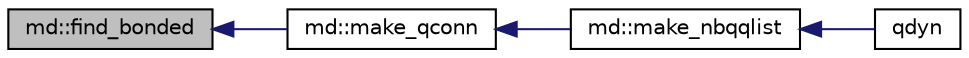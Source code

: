 digraph "md::find_bonded"
{
  edge [fontname="Helvetica",fontsize="10",labelfontname="Helvetica",labelfontsize="10"];
  node [fontname="Helvetica",fontsize="10",shape=record];
  rankdir="LR";
  Node1 [label="md::find_bonded",height=0.2,width=0.4,color="black", fillcolor="grey75", style="filled" fontcolor="black"];
  Node1 -> Node2 [dir="back",color="midnightblue",fontsize="10",style="solid",fontname="Helvetica"];
  Node2 [label="md::make_qconn",height=0.2,width=0.4,color="black", fillcolor="white", style="filled",URL="$classmd.html#ad4df630c52378b74f2364e43877790bd"];
  Node2 -> Node3 [dir="back",color="midnightblue",fontsize="10",style="solid",fontname="Helvetica"];
  Node3 [label="md::make_nbqqlist",height=0.2,width=0.4,color="black", fillcolor="white", style="filled",URL="$classmd.html#a236a0824bcdbad217f25a45e51a2f14f"];
  Node3 -> Node4 [dir="back",color="midnightblue",fontsize="10",style="solid",fontname="Helvetica"];
  Node4 [label="qdyn",height=0.2,width=0.4,color="black", fillcolor="white", style="filled",URL="$qdyn_8f90.html#a93aa3f5a63d37164f411c008fce7e62c"];
}
